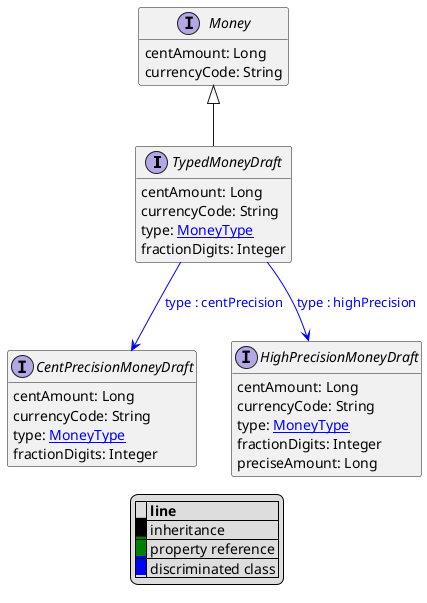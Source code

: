 @startuml

hide empty fields
hide empty methods
legend
|= |= line |
|<back:black>   </back>| inheritance |
|<back:green>   </back>| property reference |
|<back:blue>   </back>| discriminated class |
endlegend
interface TypedMoneyDraft [[TypedMoneyDraft.svg]] extends Money {
    centAmount: Long
    currencyCode: String
    type: [[MoneyType.svg MoneyType]]
    fractionDigits: Integer
}
interface Money [[Money.svg]]  {
    centAmount: Long
    currencyCode: String
}

interface CentPrecisionMoneyDraft [[CentPrecisionMoneyDraft.svg]]  {
    centAmount: Long
    currencyCode: String
    type: [[MoneyType.svg MoneyType]]
    fractionDigits: Integer
}
interface HighPrecisionMoneyDraft [[HighPrecisionMoneyDraft.svg]]  {
    centAmount: Long
    currencyCode: String
    type: [[MoneyType.svg MoneyType]]
    fractionDigits: Integer
    preciseAmount: Long
}

TypedMoneyDraft --> CentPrecisionMoneyDraft #blue;text:blue : "type : centPrecision"
TypedMoneyDraft --> HighPrecisionMoneyDraft #blue;text:blue : "type : highPrecision"

@enduml
